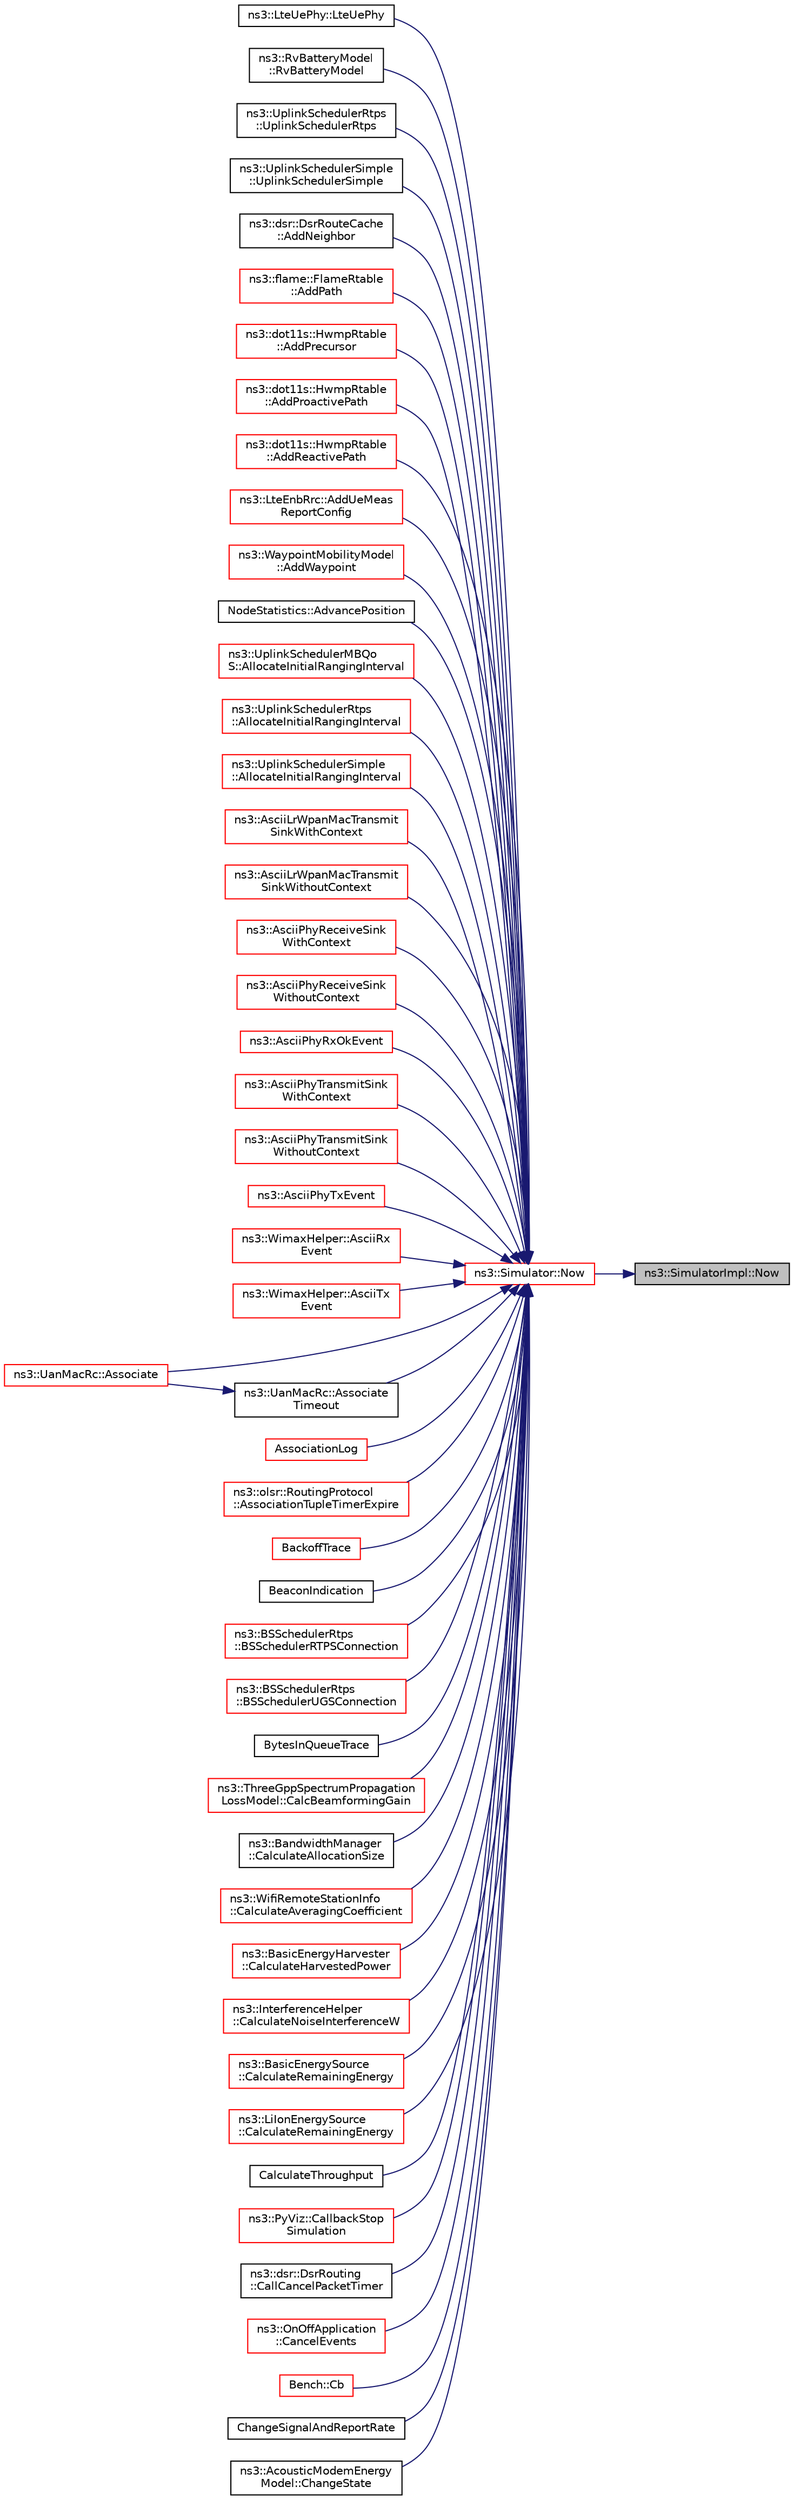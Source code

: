 digraph "ns3::SimulatorImpl::Now"
{
 // LATEX_PDF_SIZE
  edge [fontname="Helvetica",fontsize="10",labelfontname="Helvetica",labelfontsize="10"];
  node [fontname="Helvetica",fontsize="10",shape=record];
  rankdir="RL";
  Node1 [label="ns3::SimulatorImpl::Now",height=0.2,width=0.4,color="black", fillcolor="grey75", style="filled", fontcolor="black",tooltip="Return the current simulation virtual time."];
  Node1 -> Node2 [dir="back",color="midnightblue",fontsize="10",style="solid",fontname="Helvetica"];
  Node2 [label="ns3::Simulator::Now",height=0.2,width=0.4,color="red", fillcolor="white", style="filled",URL="$classns3_1_1_simulator.html#ac3178fa975b419f7875e7105be122800",tooltip="Return the current simulation virtual time."];
  Node2 -> Node3 [dir="back",color="midnightblue",fontsize="10",style="solid",fontname="Helvetica"];
  Node3 [label="ns3::LteUePhy::LteUePhy",height=0.2,width=0.4,color="black", fillcolor="white", style="filled",URL="$classns3_1_1_lte_ue_phy.html#aadd411255bbee37238dab6ca153153c0",tooltip=" "];
  Node2 -> Node4 [dir="back",color="midnightblue",fontsize="10",style="solid",fontname="Helvetica"];
  Node4 [label="ns3::RvBatteryModel\l::RvBatteryModel",height=0.2,width=0.4,color="black", fillcolor="white", style="filled",URL="$classns3_1_1_rv_battery_model.html#ae88b599d504056559bf2de38391a17da",tooltip=" "];
  Node2 -> Node5 [dir="back",color="midnightblue",fontsize="10",style="solid",fontname="Helvetica"];
  Node5 [label="ns3::UplinkSchedulerRtps\l::UplinkSchedulerRtps",height=0.2,width=0.4,color="black", fillcolor="white", style="filled",URL="$classns3_1_1_uplink_scheduler_rtps.html#abb7bd631422652d8bbf06dc3b5b74f72",tooltip=" "];
  Node2 -> Node6 [dir="back",color="midnightblue",fontsize="10",style="solid",fontname="Helvetica"];
  Node6 [label="ns3::UplinkSchedulerSimple\l::UplinkSchedulerSimple",height=0.2,width=0.4,color="black", fillcolor="white", style="filled",URL="$classns3_1_1_uplink_scheduler_simple.html#a25b347f80fb5729b6e439f017dee9031",tooltip=" "];
  Node2 -> Node7 [dir="back",color="midnightblue",fontsize="10",style="solid",fontname="Helvetica"];
  Node7 [label="ns3::dsr::DsrRouteCache\l::AddNeighbor",height=0.2,width=0.4,color="black", fillcolor="white", style="filled",URL="$classns3_1_1dsr_1_1_dsr_route_cache.html#aff6d75f7d80d35771b811c16a98af867",tooltip="Add to the neighbor list."];
  Node2 -> Node8 [dir="back",color="midnightblue",fontsize="10",style="solid",fontname="Helvetica"];
  Node8 [label="ns3::flame::FlameRtable\l::AddPath",height=0.2,width=0.4,color="red", fillcolor="white", style="filled",URL="$classns3_1_1flame_1_1_flame_rtable.html#a36691736ca6d88ddd0f38484553688cf",tooltip="Add path."];
  Node2 -> Node15 [dir="back",color="midnightblue",fontsize="10",style="solid",fontname="Helvetica"];
  Node15 [label="ns3::dot11s::HwmpRtable\l::AddPrecursor",height=0.2,width=0.4,color="red", fillcolor="white", style="filled",URL="$classns3_1_1dot11s_1_1_hwmp_rtable.html#ad867ab6ba437c2151907025750bf818b",tooltip=" "];
  Node2 -> Node20 [dir="back",color="midnightblue",fontsize="10",style="solid",fontname="Helvetica"];
  Node20 [label="ns3::dot11s::HwmpRtable\l::AddProactivePath",height=0.2,width=0.4,color="red", fillcolor="white", style="filled",URL="$classns3_1_1dot11s_1_1_hwmp_rtable.html#adf74c1ad8e3bb8c8bcd9fda27018f542",tooltip=" "];
  Node2 -> Node23 [dir="back",color="midnightblue",fontsize="10",style="solid",fontname="Helvetica"];
  Node23 [label="ns3::dot11s::HwmpRtable\l::AddReactivePath",height=0.2,width=0.4,color="red", fillcolor="white", style="filled",URL="$classns3_1_1dot11s_1_1_hwmp_rtable.html#af764d62637a7c567706f4fa0cc09c51d",tooltip=" "];
  Node2 -> Node24 [dir="back",color="midnightblue",fontsize="10",style="solid",fontname="Helvetica"];
  Node24 [label="ns3::LteEnbRrc::AddUeMeas\lReportConfig",height=0.2,width=0.4,color="red", fillcolor="white", style="filled",URL="$classns3_1_1_lte_enb_rrc.html#a4b9348b6c39a805cd23d3ed4a5091ae5",tooltip="Add a new UE measurement reporting configuration."];
  Node2 -> Node29 [dir="back",color="midnightblue",fontsize="10",style="solid",fontname="Helvetica"];
  Node29 [label="ns3::WaypointMobilityModel\l::AddWaypoint",height=0.2,width=0.4,color="red", fillcolor="white", style="filled",URL="$classns3_1_1_waypoint_mobility_model.html#ae16c90c21c463289bbea2b3499a94643",tooltip=" "];
  Node2 -> Node40 [dir="back",color="midnightblue",fontsize="10",style="solid",fontname="Helvetica"];
  Node40 [label="NodeStatistics::AdvancePosition",height=0.2,width=0.4,color="black", fillcolor="white", style="filled",URL="$class_node_statistics.html#ad7779c10019007bd3d9401aefa795e35",tooltip=" "];
  Node2 -> Node41 [dir="back",color="midnightblue",fontsize="10",style="solid",fontname="Helvetica"];
  Node41 [label="ns3::UplinkSchedulerMBQo\lS::AllocateInitialRangingInterval",height=0.2,width=0.4,color="red", fillcolor="white", style="filled",URL="$classns3_1_1_uplink_scheduler_m_b_qo_s.html#a6a9a487024bc6253cb5cada269994d24",tooltip="Allocate initial ranging interval."];
  Node2 -> Node43 [dir="back",color="midnightblue",fontsize="10",style="solid",fontname="Helvetica"];
  Node43 [label="ns3::UplinkSchedulerRtps\l::AllocateInitialRangingInterval",height=0.2,width=0.4,color="red", fillcolor="white", style="filled",URL="$classns3_1_1_uplink_scheduler_rtps.html#adc340ccabe8e7dcaec455bdfd111d632",tooltip="Allocate Initial Ranging Interval function."];
  Node2 -> Node45 [dir="back",color="midnightblue",fontsize="10",style="solid",fontname="Helvetica"];
  Node45 [label="ns3::UplinkSchedulerSimple\l::AllocateInitialRangingInterval",height=0.2,width=0.4,color="red", fillcolor="white", style="filled",URL="$classns3_1_1_uplink_scheduler_simple.html#a113550ccdc47d1ee91efe0b3cc801824",tooltip="Allocate Initial Ranging Interval function."];
  Node2 -> Node47 [dir="back",color="midnightblue",fontsize="10",style="solid",fontname="Helvetica"];
  Node47 [label="ns3::AsciiLrWpanMacTransmit\lSinkWithContext",height=0.2,width=0.4,color="red", fillcolor="white", style="filled",URL="$namespacens3.html#a33e8db15e30905da375f8fd84052eda5",tooltip="Output an ascii line representing the Transmit event (with context)"];
  Node2 -> Node49 [dir="back",color="midnightblue",fontsize="10",style="solid",fontname="Helvetica"];
  Node49 [label="ns3::AsciiLrWpanMacTransmit\lSinkWithoutContext",height=0.2,width=0.4,color="red", fillcolor="white", style="filled",URL="$namespacens3.html#a55e2dfa7fb9d30fbc6c174df2f29b25e",tooltip="Output an ascii line representing the Transmit event (without context)"];
  Node2 -> Node50 [dir="back",color="midnightblue",fontsize="10",style="solid",fontname="Helvetica"];
  Node50 [label="ns3::AsciiPhyReceiveSink\lWithContext",height=0.2,width=0.4,color="red", fillcolor="white", style="filled",URL="$namespacens3.html#a040ca8ac0d1c0a56f4e431307cb3058c",tooltip="ASCII Phy receive sink with context."];
  Node2 -> Node53 [dir="back",color="midnightblue",fontsize="10",style="solid",fontname="Helvetica"];
  Node53 [label="ns3::AsciiPhyReceiveSink\lWithoutContext",height=0.2,width=0.4,color="red", fillcolor="white", style="filled",URL="$namespacens3.html#a7ca07e06f80459c9c62e3b4e9eb6ff40",tooltip="ASCII Phy receive sink without context."];
  Node2 -> Node54 [dir="back",color="midnightblue",fontsize="10",style="solid",fontname="Helvetica"];
  Node54 [label="ns3::AsciiPhyRxOkEvent",height=0.2,width=0.4,color="red", fillcolor="white", style="filled",URL="$namespacens3.html#a635a3c90314150e7526c9d6a5cf56a6e",tooltip="Ascii trace callback on successful packet reception."];
  Node2 -> Node59 [dir="back",color="midnightblue",fontsize="10",style="solid",fontname="Helvetica"];
  Node59 [label="ns3::AsciiPhyTransmitSink\lWithContext",height=0.2,width=0.4,color="red", fillcolor="white", style="filled",URL="$namespacens3.html#ae217606eb9244d9c833b9dddbe1a964a",tooltip="ASCII Phy transmit sink with context."];
  Node2 -> Node60 [dir="back",color="midnightblue",fontsize="10",style="solid",fontname="Helvetica"];
  Node60 [label="ns3::AsciiPhyTransmitSink\lWithoutContext",height=0.2,width=0.4,color="red", fillcolor="white", style="filled",URL="$namespacens3.html#af1e94937b00eeb80a08c06ca300bfea5",tooltip="ASCII Phy transmit sink without context."];
  Node2 -> Node61 [dir="back",color="midnightblue",fontsize="10",style="solid",fontname="Helvetica"];
  Node61 [label="ns3::AsciiPhyTxEvent",height=0.2,width=0.4,color="red", fillcolor="white", style="filled",URL="$namespacens3.html#a79a544da2f3466026b671955e8f9d863",tooltip="Ascii trace callback on Phy transmit events."];
  Node2 -> Node62 [dir="back",color="midnightblue",fontsize="10",style="solid",fontname="Helvetica"];
  Node62 [label="ns3::WimaxHelper::AsciiRx\lEvent",height=0.2,width=0.4,color="red", fillcolor="white", style="filled",URL="$classns3_1_1_wimax_helper.html#ab6721a4324c77fd5c9501bfe62a1b29f",tooltip="ASCII trace receive event."];
  Node2 -> Node64 [dir="back",color="midnightblue",fontsize="10",style="solid",fontname="Helvetica"];
  Node64 [label="ns3::WimaxHelper::AsciiTx\lEvent",height=0.2,width=0.4,color="red", fillcolor="white", style="filled",URL="$classns3_1_1_wimax_helper.html#a7fd62a344ec6c2018316a3be5e9d2646",tooltip="ASCII trace transmit event."];
  Node2 -> Node65 [dir="back",color="midnightblue",fontsize="10",style="solid",fontname="Helvetica"];
  Node65 [label="ns3::UanMacRc::Associate",height=0.2,width=0.4,color="red", fillcolor="white", style="filled",URL="$classns3_1_1_uan_mac_rc.html#ad0c89fbba2f362b7915cd33809cbad14",tooltip="Associate with a gateway by sending the first GWPING."];
  Node2 -> Node67 [dir="back",color="midnightblue",fontsize="10",style="solid",fontname="Helvetica"];
  Node67 [label="ns3::UanMacRc::Associate\lTimeout",height=0.2,width=0.4,color="black", fillcolor="white", style="filled",URL="$classns3_1_1_uan_mac_rc.html#af23682ff6db736c6a2c9eceae8252cd2",tooltip="Periodically retry association."];
  Node67 -> Node65 [dir="back",color="midnightblue",fontsize="10",style="solid",fontname="Helvetica"];
  Node2 -> Node68 [dir="back",color="midnightblue",fontsize="10",style="solid",fontname="Helvetica"];
  Node68 [label="AssociationLog",height=0.2,width=0.4,color="red", fillcolor="white", style="filled",URL="$wifi-bianchi_8cc.html#a27a5b19ea1dba263c3b1e5fcc079be1e",tooltip=" "];
  Node2 -> Node70 [dir="back",color="midnightblue",fontsize="10",style="solid",fontname="Helvetica"];
  Node70 [label="ns3::olsr::RoutingProtocol\l::AssociationTupleTimerExpire",height=0.2,width=0.4,color="red", fillcolor="white", style="filled",URL="$classns3_1_1olsr_1_1_routing_protocol.html#a60b5814cf05807e207ac9ebe1f6d90b6",tooltip="Removes association tuple_ if expired."];
  Node2 -> Node74 [dir="back",color="midnightblue",fontsize="10",style="solid",fontname="Helvetica"];
  Node74 [label="BackoffTrace",height=0.2,width=0.4,color="red", fillcolor="white", style="filled",URL="$wifi-bianchi_8cc.html#ab715e7c5ad18e513c5792de9c0951a79",tooltip=" "];
  Node2 -> Node75 [dir="back",color="midnightblue",fontsize="10",style="solid",fontname="Helvetica"];
  Node75 [label="BeaconIndication",height=0.2,width=0.4,color="black", fillcolor="white", style="filled",URL="$lr-wpan-mlme_8cc.html#ae646a8b01e672a286d8a5cd0b8543ff2",tooltip=" "];
  Node2 -> Node76 [dir="back",color="midnightblue",fontsize="10",style="solid",fontname="Helvetica"];
  Node76 [label="ns3::BSSchedulerRtps\l::BSSchedulerRTPSConnection",height=0.2,width=0.4,color="red", fillcolor="white", style="filled",URL="$classns3_1_1_b_s_scheduler_rtps.html#acb75718835482da98c9b7eafc756dc4c",tooltip="Downlink Scheduler for rtPS connections."];
  Node2 -> Node78 [dir="back",color="midnightblue",fontsize="10",style="solid",fontname="Helvetica"];
  Node78 [label="ns3::BSSchedulerRtps\l::BSSchedulerUGSConnection",height=0.2,width=0.4,color="red", fillcolor="white", style="filled",URL="$classns3_1_1_b_s_scheduler_rtps.html#a71243a521e00bd88f39b681a0f14ed91",tooltip="schedules the UGS connection"];
  Node2 -> Node79 [dir="back",color="midnightblue",fontsize="10",style="solid",fontname="Helvetica"];
  Node79 [label="BytesInQueueTrace",height=0.2,width=0.4,color="black", fillcolor="white", style="filled",URL="$queue-discs-benchmark_8cc.html#a07312f8e65068f9503d91aff321446ba",tooltip=" "];
  Node2 -> Node80 [dir="back",color="midnightblue",fontsize="10",style="solid",fontname="Helvetica"];
  Node80 [label="ns3::ThreeGppSpectrumPropagation\lLossModel::CalcBeamformingGain",height=0.2,width=0.4,color="red", fillcolor="white", style="filled",URL="$classns3_1_1_three_gpp_spectrum_propagation_loss_model.html#ae1baa4535502c719f5b2d9ad44689dbb",tooltip="Computes the beamforming gain and applies it to the tx PSD."];
  Node2 -> Node82 [dir="back",color="midnightblue",fontsize="10",style="solid",fontname="Helvetica"];
  Node82 [label="ns3::BandwidthManager\l::CalculateAllocationSize",height=0.2,width=0.4,color="black", fillcolor="white", style="filled",URL="$classns3_1_1_bandwidth_manager.html#a60dbf098a04a926224fe4ac331e1e99c",tooltip="Calculate allocation size function."];
  Node2 -> Node83 [dir="back",color="midnightblue",fontsize="10",style="solid",fontname="Helvetica"];
  Node83 [label="ns3::WifiRemoteStationInfo\l::CalculateAveragingCoefficient",height=0.2,width=0.4,color="red", fillcolor="white", style="filled",URL="$classns3_1_1_wifi_remote_station_info.html#a7a01e2ac68e10d19c323b875b8155c48",tooltip="Calculate averaging coefficient for frame error rate."];
  Node2 -> Node133 [dir="back",color="midnightblue",fontsize="10",style="solid",fontname="Helvetica"];
  Node133 [label="ns3::BasicEnergyHarvester\l::CalculateHarvestedPower",height=0.2,width=0.4,color="red", fillcolor="white", style="filled",URL="$classns3_1_1_basic_energy_harvester.html#ad48bc7cd5f890783a23bdc64d38704d3",tooltip="Calculates harvested Power."];
  Node2 -> Node136 [dir="back",color="midnightblue",fontsize="10",style="solid",fontname="Helvetica"];
  Node136 [label="ns3::InterferenceHelper\l::CalculateNoiseInterferenceW",height=0.2,width=0.4,color="red", fillcolor="white", style="filled",URL="$classns3_1_1_interference_helper.html#a5ab2ae1a8c1b43e353f93a111feb9be9",tooltip="Calculate noise and interference power in W."];
  Node2 -> Node163 [dir="back",color="midnightblue",fontsize="10",style="solid",fontname="Helvetica"];
  Node163 [label="ns3::BasicEnergySource\l::CalculateRemainingEnergy",height=0.2,width=0.4,color="red", fillcolor="white", style="filled",URL="$classns3_1_1_basic_energy_source.html#adae3ce4cc2dbead3d27ae5eafaa7126b",tooltip="Calculates remaining energy."];
  Node2 -> Node171 [dir="back",color="midnightblue",fontsize="10",style="solid",fontname="Helvetica"];
  Node171 [label="ns3::LiIonEnergySource\l::CalculateRemainingEnergy",height=0.2,width=0.4,color="red", fillcolor="white", style="filled",URL="$classns3_1_1_li_ion_energy_source.html#a7df49ec678488cab1e5d57a2ee7e3ddb",tooltip="Calculates remaining energy."];
  Node2 -> Node176 [dir="back",color="midnightblue",fontsize="10",style="solid",fontname="Helvetica"];
  Node176 [label="CalculateThroughput",height=0.2,width=0.4,color="black", fillcolor="white", style="filled",URL="$wifi-tcp_8cc.html#aa68d2f6acf9d0c6888ff7fec7a8ffc20",tooltip=" "];
  Node2 -> Node177 [dir="back",color="midnightblue",fontsize="10",style="solid",fontname="Helvetica"];
  Node177 [label="ns3::PyViz::CallbackStop\lSimulation",height=0.2,width=0.4,color="red", fillcolor="white", style="filled",URL="$classns3_1_1_py_viz.html#ad9baca9400bd2b9bc910539312550b5c",tooltip="stop simulation callback function"];
  Node2 -> Node179 [dir="back",color="midnightblue",fontsize="10",style="solid",fontname="Helvetica"];
  Node179 [label="ns3::dsr::DsrRouting\l::CallCancelPacketTimer",height=0.2,width=0.4,color="black", fillcolor="white", style="filled",URL="$classns3_1_1dsr_1_1_dsr_routing.html#a720cc99dcbb0bc42539f0cab37018ae6",tooltip="Call the cancel packet retransmission timer function."];
  Node2 -> Node180 [dir="back",color="midnightblue",fontsize="10",style="solid",fontname="Helvetica"];
  Node180 [label="ns3::OnOffApplication\l::CancelEvents",height=0.2,width=0.4,color="red", fillcolor="white", style="filled",URL="$classns3_1_1_on_off_application.html#afb253c6f54b73e7ca4599ad5541bce5c",tooltip="Cancel all pending events."];
  Node2 -> Node190 [dir="back",color="midnightblue",fontsize="10",style="solid",fontname="Helvetica"];
  Node190 [label="Bench::Cb",height=0.2,width=0.4,color="red", fillcolor="white", style="filled",URL="$class_bench.html#a4c0288edebb7d195d5e60da2a68cf37a",tooltip="callback function"];
  Node2 -> Node192 [dir="back",color="midnightblue",fontsize="10",style="solid",fontname="Helvetica"];
  Node192 [label="ChangeSignalAndReportRate",height=0.2,width=0.4,color="black", fillcolor="white", style="filled",URL="$wifi-manager-example_8cc.html#adeb3e022073e20a0edcca5f97eec50d9",tooltip=" "];
  Node2 -> Node193 [dir="back",color="midnightblue",fontsize="10",style="solid",fontname="Helvetica"];
  Node193 [label="ns3::AcousticModemEnergy\lModel::ChangeState",height=0.2,width=0.4,color="black", fillcolor="white", style="filled",URL="$classns3_1_1_acoustic_modem_energy_model.html#abc8069f9d62851c055d740274a1b5bac",tooltip="Changes state of the AcousticModemEnergyModel."];
}
